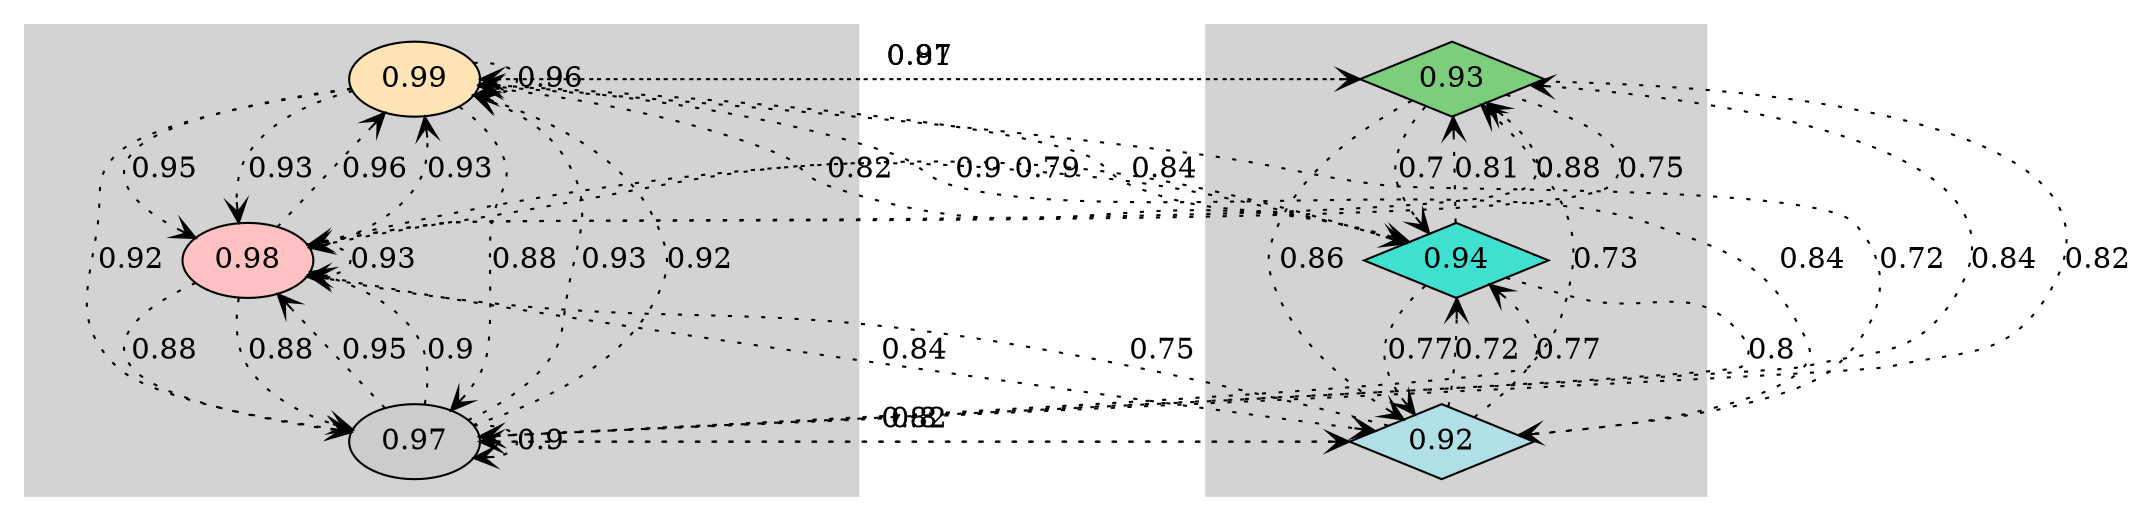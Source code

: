 digraph {
		syS -> syS [label=0.96 arrowhead=vee constraint=True style=dotted]
		syC -> syS [label=0.96 arrowhead=vee constraint=True style=dotted]
		syS -> syC [label=0.95 arrowhead=vee constraint=True style=dotted]
		syT -> syC [label=0.95 arrowhead=vee constraint=True style=dotted]
		syS -> syC [label=0.93 arrowhead=vee constraint=True style=dotted]
		syC -> syS [label=0.93 arrowhead=vee constraint=True style=dotted]
		syT -> syS [label=0.93 arrowhead=vee constraint=True style=dotted]
		syC -> syC [label=0.93 arrowhead=vee constraint=True style=dotted]
		syT -> syS [label=0.92 arrowhead=vee constraint=True style=dotted]
		syS -> syT [label=0.92 arrowhead=vee constraint=True style=dotted]
		scP -> syS [label=0.91 arrowhead=vee constraint=False style=dotted]
		syT -> syC [label=0.9 arrowhead=vee constraint=True style=dotted]
		scL -> syC [label=0.9 arrowhead=vee constraint=False style=dotted]
		syT -> syT [label=0.9 arrowhead=vee constraint=True style=dotted]
		syC -> syT [label=0.88 arrowhead=vee constraint=True style=dotted]
		syC -> syT [label=0.88 arrowhead=vee constraint=True style=dotted]
		syS -> syT [label=0.88 arrowhead=vee constraint=True style=dotted]
		syC -> scP [label=0.88 arrowhead=vee constraint=False style=dotted]
		syS -> scP [label=0.87 arrowhead=vee constraint=False style=dotted]
		scP -> scR [label=0.86 arrowhead=vee constraint=True style=dotted]
		scL -> syS [label=0.84 arrowhead=vee constraint=False style=dotted]
		syC -> scR [label=0.84 arrowhead=vee constraint=False style=dotted]
		syT -> scP [label=0.84 arrowhead=vee constraint=False style=dotted]
		syS -> scR [label=0.84 arrowhead=vee constraint=False style=dotted]
		scP -> syT [label=0.82 arrowhead=vee constraint=False style=dotted]
		syS -> scL [label=0.82 arrowhead=vee constraint=False style=dotted]
		scR -> syT [label=0.82 arrowhead=vee constraint=False style=dotted]
		scL -> scP [label=0.81 arrowhead=vee constraint=True style=dotted]
		scL -> syT [label=0.8 arrowhead=vee constraint=False style=dotted]
		syT -> scR [label=0.8 arrowhead=vee constraint=False style=dotted]
		syC -> scL [label=0.79 arrowhead=vee constraint=False style=dotted]
		scL -> scR [label=0.77 arrowhead=vee constraint=True style=dotted]
		syT -> scL [label=0.77 arrowhead=vee constraint=False style=dotted]
		scP -> syC [label=0.75 arrowhead=vee constraint=False style=dotted]
		scR -> syC [label=0.75 arrowhead=vee constraint=False style=dotted]
		scR -> scP [label=0.73 arrowhead=vee constraint=True style=dotted]
		scR -> scL [label=0.72 arrowhead=vee constraint=True style=dotted]
		scR -> syS [label=0.72 arrowhead=vee constraint=False style=dotted]
		scP -> scL [label=0.7 arrowhead=vee constraint=True style=dotted]
	subgraph cluster_scott {
		node [color=white style=filled]
		style=filled
		color=lightgrey
			scL [label=0.94 fillcolor=turquoise shape=diamond style=filled]
			scP [label=0.93 fillcolor=palegreen3 shape=diamond style=filled]
			scR [label=0.92 fillcolor=powderblue shape=diamond style=filled]
	}
	subgraph cluster_synergy {
		node [color=white style=filled]
		style=filled
		color=lightgrey
			syS [label=0.99 fillcolor=moccasin shape=ellipse style=filled]
			syC [label=0.98 fillcolor=rosybrown1 shape=ellipse style=filled]
			syT [label=0.97 fillcolor=grey80 shape=ellipse style=filled]
	}
}